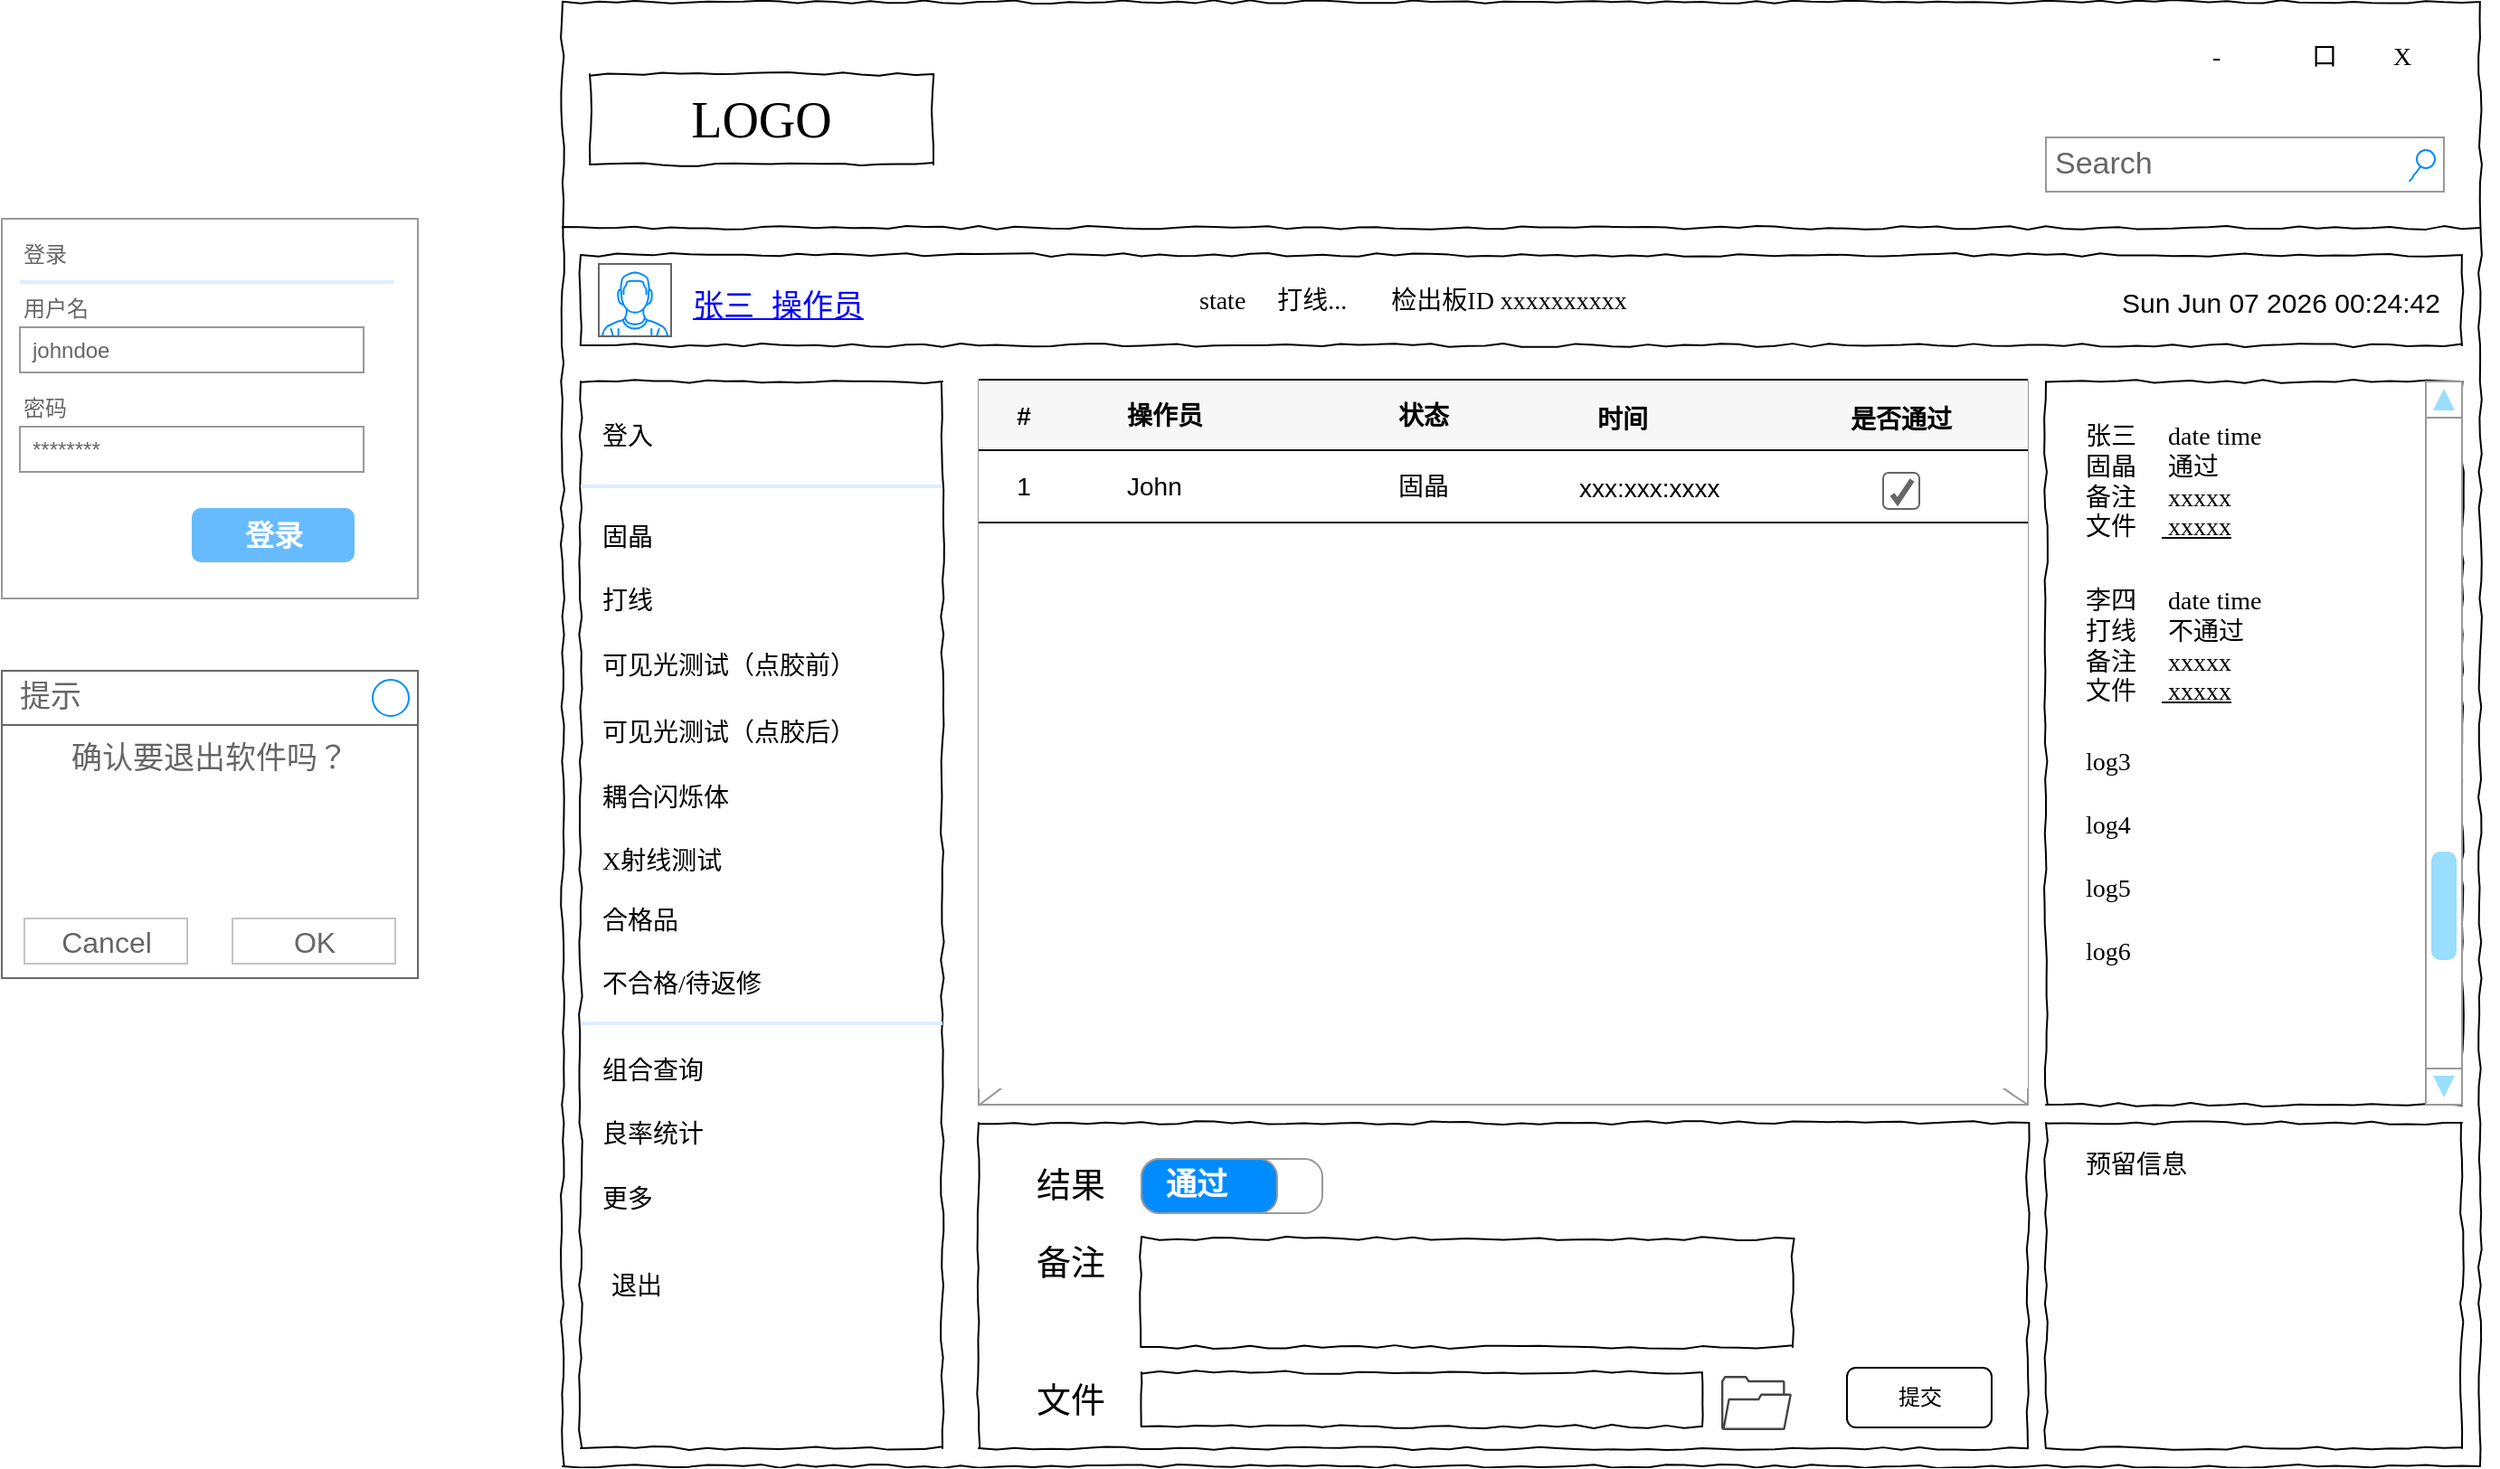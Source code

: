 <mxfile version="10.9.8" type="github"><diagram name="Page-1" id="03018318-947c-dd8e-b7a3-06fadd420f32"><mxGraphModel dx="1585" dy="579" grid="0" gridSize="10" guides="1" tooltips="1" connect="1" arrows="1" fold="1" page="0" pageScale="1" pageWidth="1100" pageHeight="850" background="#ffffff" math="0" shadow="0"><root><mxCell id="0"/><mxCell id="1" parent="0"/><mxCell id="677b7b8949515195-15" value="&lt;div style=&quot;text-align: justify&quot;&gt;&lt;br&gt;&lt;/div&gt;" style="whiteSpace=wrap;html=1;rounded=0;shadow=0;labelBackgroundColor=none;strokeColor=#000000;strokeWidth=1;fillColor=none;fontFamily=Verdana;fontSize=12;fontColor=#000000;align=center;verticalAlign=top;spacing=10;comic=1;" parent="1" vertex="1"><mxGeometry x="250" y="640" width="580" height="180" as="geometry"/></mxCell><mxCell id="677b7b8949515195-1" value="" style="whiteSpace=wrap;html=1;rounded=0;shadow=0;labelBackgroundColor=none;strokeColor=#000000;strokeWidth=1;fillColor=none;fontFamily=Verdana;fontSize=12;fontColor=#000000;align=center;comic=1;" parent="1" vertex="1"><mxGeometry x="20" y="20" width="1060" height="810" as="geometry"/></mxCell><mxCell id="677b7b8949515195-2" value="LOGO" style="whiteSpace=wrap;html=1;rounded=0;shadow=0;labelBackgroundColor=none;strokeColor=#000000;strokeWidth=1;fillColor=#ffffff;fontFamily=Verdana;fontSize=28;fontColor=#000000;align=center;comic=1;" parent="1" vertex="1"><mxGeometry x="35" y="60" width="190" height="50" as="geometry"/></mxCell><mxCell id="677b7b8949515195-3" value="Search" style="strokeWidth=1;shadow=0;dashed=0;align=center;html=1;shape=mxgraph.mockup.forms.searchBox;strokeColor=#999999;mainText=;fillColor=#ffffff;strokeColor2=#008cff;fontColor=#666666;fontSize=17;align=left;spacingLeft=3;rounded=0;labelBackgroundColor=none;comic=1;" parent="1" vertex="1"><mxGeometry x="840" y="95" width="220" height="30" as="geometry"/></mxCell><mxCell id="677b7b8949515195-5" value="-" style="text;html=1;points=[];align=left;verticalAlign=top;spacingTop=-4;fontSize=14;fontFamily=Verdana;fontColor=#000000;" parent="1" vertex="1"><mxGeometry x="930" y="40" width="60" height="20" as="geometry"/></mxCell><mxCell id="677b7b8949515195-6" value="口" style="text;html=1;points=[];align=left;verticalAlign=top;spacingTop=-4;fontSize=14;fontFamily=Verdana;fontColor=#000000;" parent="1" vertex="1"><mxGeometry x="985" y="40" width="60" height="20" as="geometry"/></mxCell><mxCell id="677b7b8949515195-7" value="X" style="text;html=1;points=[];align=left;verticalAlign=top;spacingTop=-4;fontSize=14;fontFamily=Verdana;fontColor=#000000;" parent="1" vertex="1"><mxGeometry x="1030" y="40" width="60" height="20" as="geometry"/></mxCell><mxCell id="677b7b8949515195-8" value="" style="whiteSpace=wrap;html=1;rounded=0;shadow=0;labelBackgroundColor=none;strokeColor=#000000;strokeWidth=1;fillColor=none;fontFamily=Verdana;fontSize=12;fontColor=#000000;align=center;comic=1;" parent="1" vertex="1"><mxGeometry x="30" y="230" width="200" height="590" as="geometry"/></mxCell><mxCell id="677b7b8949515195-9" value="" style="line;strokeWidth=1;html=1;rounded=0;shadow=0;labelBackgroundColor=none;fillColor=none;fontFamily=Verdana;fontSize=14;fontColor=#000000;align=center;comic=1;" parent="1" vertex="1"><mxGeometry x="20" y="140" width="1060" height="10" as="geometry"/></mxCell><mxCell id="677b7b8949515195-10" value="" style="whiteSpace=wrap;html=1;rounded=0;shadow=0;labelBackgroundColor=none;strokeColor=#000000;strokeWidth=1;fillColor=none;fontFamily=Verdana;fontSize=12;fontColor=#000000;align=center;comic=1;" parent="1" vertex="1"><mxGeometry x="30" y="160" width="1040" height="50" as="geometry"/></mxCell><mxCell id="677b7b8949515195-16" value="" style="verticalLabelPosition=bottom;shadow=0;dashed=0;align=center;html=1;verticalAlign=top;strokeWidth=1;shape=mxgraph.mockup.graphics.simpleIcon;strokeColor=#999999;fillColor=#ffffff;rounded=0;labelBackgroundColor=none;fontFamily=Verdana;fontSize=14;fontColor=#000000;comic=1;" parent="1" vertex="1"><mxGeometry x="250" y="230" width="580" height="400" as="geometry"/></mxCell><mxCell id="677b7b8949515195-25" value="" style="whiteSpace=wrap;html=1;rounded=0;shadow=0;labelBackgroundColor=none;strokeColor=#000000;strokeWidth=1;fillColor=none;fontFamily=Verdana;fontSize=12;fontColor=#000000;align=center;comic=1;" parent="1" vertex="1"><mxGeometry x="840" y="230" width="230" height="400" as="geometry"/></mxCell><mxCell id="677b7b8949515195-26" value="" style="whiteSpace=wrap;html=1;rounded=0;shadow=0;labelBackgroundColor=none;strokeColor=#000000;strokeWidth=1;fillColor=none;fontFamily=Verdana;fontSize=12;fontColor=#000000;align=center;comic=1;" parent="1" vertex="1"><mxGeometry x="840" y="640" width="230" height="180" as="geometry"/></mxCell><mxCell id="677b7b8949515195-27" value="登入" style="text;html=1;points=[];align=left;verticalAlign=top;spacingTop=-4;fontSize=14;fontFamily=Verdana;fontColor=#000000;" parent="1" vertex="1"><mxGeometry x="40" y="250" width="170" height="20" as="geometry"/></mxCell><mxCell id="677b7b8949515195-28" value="固晶" style="text;html=1;points=[];align=left;verticalAlign=top;spacingTop=-4;fontSize=14;fontFamily=Verdana;fontColor=#000000;" parent="1" vertex="1"><mxGeometry x="40" y="306" width="170" height="20" as="geometry"/></mxCell><mxCell id="677b7b8949515195-29" value="打线" style="text;html=1;points=[];align=left;verticalAlign=top;spacingTop=-4;fontSize=14;fontFamily=Verdana;fontColor=#000000;" parent="1" vertex="1"><mxGeometry x="40" y="341" width="170" height="20" as="geometry"/></mxCell><mxCell id="677b7b8949515195-30" value="可见光测试（点胶前）" style="text;html=1;points=[];align=left;verticalAlign=top;spacingTop=-4;fontSize=14;fontFamily=Verdana;fontColor=#000000;" parent="1" vertex="1"><mxGeometry x="40" y="377" width="170" height="20" as="geometry"/></mxCell><mxCell id="677b7b8949515195-31" value="X射线测试" style="text;html=1;points=[];align=left;verticalAlign=top;spacingTop=-4;fontSize=14;fontFamily=Verdana;fontColor=#000000;" parent="1" vertex="1"><mxGeometry x="40" y="485" width="170" height="20" as="geometry"/></mxCell><mxCell id="677b7b8949515195-33" value="组合查询" style="text;html=1;points=[];align=left;verticalAlign=top;spacingTop=-4;fontSize=14;fontFamily=Verdana;fontColor=#000000;" parent="1" vertex="1"><mxGeometry x="40" y="601" width="170" height="20" as="geometry"/></mxCell><mxCell id="677b7b8949515195-34" value="良率统计" style="text;html=1;points=[];align=left;verticalAlign=top;spacingTop=-4;fontSize=14;fontFamily=Verdana;fontColor=#000000;" parent="1" vertex="1"><mxGeometry x="40" y="636" width="170" height="20" as="geometry"/></mxCell><mxCell id="677b7b8949515195-35" value="更多" style="text;html=1;points=[];align=left;verticalAlign=top;spacingTop=-4;fontSize=14;fontFamily=Verdana;fontColor=#000000;" parent="1" vertex="1"><mxGeometry x="40" y="672" width="170" height="20" as="geometry"/></mxCell><mxCell id="677b7b8949515195-39" value="可见光测试（点胶后）" style="text;html=1;points=[];align=left;verticalAlign=top;spacingTop=-4;fontSize=14;fontFamily=Verdana;fontColor=#000000;" parent="1" vertex="1"><mxGeometry x="40" y="414" width="170" height="20" as="geometry"/></mxCell><mxCell id="677b7b8949515195-40" value="耦合闪烁体" style="text;html=1;points=[];align=left;verticalAlign=top;spacingTop=-4;fontSize=14;fontFamily=Verdana;fontColor=#000000;" parent="1" vertex="1"><mxGeometry x="40" y="450" width="170" height="20" as="geometry"/></mxCell><mxCell id="677b7b8949515195-41" value="退出" style="text;html=1;points=[];align=left;verticalAlign=top;spacingTop=-4;fontSize=14;fontFamily=Verdana;fontColor=#000000;" parent="1" vertex="1"><mxGeometry x="45" y="720" width="170" height="20" as="geometry"/></mxCell><mxCell id="677b7b8949515195-42" value="预留信息" style="text;html=1;points=[];align=left;verticalAlign=top;spacingTop=-4;fontSize=14;fontFamily=Verdana;fontColor=#000000;" parent="1" vertex="1"><mxGeometry x="860" y="653" width="170" height="20" as="geometry"/></mxCell><mxCell id="677b7b8949515195-44" value="张三&amp;nbsp; &amp;nbsp; &amp;nbsp;date time&lt;br&gt;固晶&amp;nbsp; &amp;nbsp; &amp;nbsp;通过&lt;br&gt;备注&amp;nbsp; &amp;nbsp; &amp;nbsp;xxxxx&lt;br&gt;文件&amp;nbsp; &amp;nbsp; &lt;u&gt;&amp;nbsp;xxxxx&lt;/u&gt;" style="text;html=1;points=[];align=left;verticalAlign=top;spacingTop=-4;fontSize=14;fontFamily=Verdana;" parent="1" vertex="1"><mxGeometry x="860" y="250" width="170" height="80" as="geometry"/></mxCell><mxCell id="677b7b8949515195-45" value="李四&amp;nbsp; &amp;nbsp; &amp;nbsp;date time&lt;br&gt;打线&amp;nbsp; &amp;nbsp; &amp;nbsp;不通过&lt;br&gt;备注&amp;nbsp; &amp;nbsp; &amp;nbsp;xxxxx&lt;br&gt;文件&amp;nbsp; &amp;nbsp;&amp;nbsp;&lt;u&gt;&amp;nbsp;xxxxx&lt;/u&gt;" style="text;html=1;points=[];align=left;verticalAlign=top;spacingTop=-4;fontSize=14;fontFamily=Verdana;fontColor=#000000;" parent="1" vertex="1"><mxGeometry x="860" y="341" width="170" height="20" as="geometry"/></mxCell><mxCell id="677b7b8949515195-46" value="log3" style="text;html=1;points=[];align=left;verticalAlign=top;spacingTop=-4;fontSize=14;fontFamily=Verdana;fontColor=#000000;" parent="1" vertex="1"><mxGeometry x="860" y="430" width="170" height="20" as="geometry"/></mxCell><mxCell id="677b7b8949515195-47" value="log4" style="text;html=1;points=[];align=left;verticalAlign=top;spacingTop=-4;fontSize=14;fontFamily=Verdana;fontColor=#000000;" parent="1" vertex="1"><mxGeometry x="860" y="465" width="170" height="20" as="geometry"/></mxCell><mxCell id="677b7b8949515195-48" value="log5" style="text;html=1;points=[];align=left;verticalAlign=top;spacingTop=-4;fontSize=14;fontFamily=Verdana;fontColor=#000000;" parent="1" vertex="1"><mxGeometry x="860" y="500" width="170" height="20" as="geometry"/></mxCell><mxCell id="677b7b8949515195-49" value="log6" style="text;html=1;points=[];align=left;verticalAlign=top;spacingTop=-4;fontSize=14;fontFamily=Verdana;fontColor=#000000;" parent="1" vertex="1"><mxGeometry x="860" y="535" width="170" height="20" as="geometry"/></mxCell><mxCell id="wk2fBl9NDgwwIxbdV6Cv-1" value="" style="verticalLabelPosition=bottom;shadow=0;dashed=0;align=center;html=1;verticalAlign=top;strokeWidth=1;shape=mxgraph.mockup.containers.userMale;strokeColor=#666666;strokeColor2=#008cff;fillColor=#ffffff;" vertex="1" parent="1"><mxGeometry x="40" y="165" width="40" height="40" as="geometry"/></mxCell><mxCell id="wk2fBl9NDgwwIxbdV6Cv-2" value="张三&amp;nbsp; 操作员" style="shape=rectangle;strokeColor=none;fillColor=none;linkText=;fontSize=17;fontColor=#0000ff;fontStyle=4;html=1;align=left;" vertex="1" parent="1"><mxGeometry x="90" y="174" width="150" height="30" as="geometry"/></mxCell><mxCell id="wk2fBl9NDgwwIxbdV6Cv-3" value="" style="strokeWidth=1;shadow=0;dashed=0;align=center;html=1;shape=mxgraph.mockup.forms.rrect;rSize=0;strokeColor=#999999;fillColor=#ffffff;" vertex="1" parent="1"><mxGeometry x="-290" y="140" width="230" height="210" as="geometry"/></mxCell><mxCell id="wk2fBl9NDgwwIxbdV6Cv-4" value="登录" style="strokeWidth=1;shadow=0;dashed=0;align=center;html=1;shape=mxgraph.mockup.forms.anchor;fontSize=12;fontColor=#666666;align=left;resizeWidth=1;spacingLeft=0;" vertex="1" parent="wk2fBl9NDgwwIxbdV6Cv-3"><mxGeometry width="115.0" height="20" relative="1" as="geometry"><mxPoint x="10" y="10" as="offset"/></mxGeometry></mxCell><mxCell id="wk2fBl9NDgwwIxbdV6Cv-5" value="" style="shape=line;strokeColor=#ddeeff;strokeWidth=2;html=1;resizeWidth=1;" vertex="1" parent="wk2fBl9NDgwwIxbdV6Cv-3"><mxGeometry width="207.0" height="10" relative="1" as="geometry"><mxPoint x="10" y="30" as="offset"/></mxGeometry></mxCell><mxCell id="wk2fBl9NDgwwIxbdV6Cv-6" value="用户名" style="strokeWidth=1;shadow=0;dashed=0;align=center;html=1;shape=mxgraph.mockup.forms.anchor;fontSize=12;fontColor=#666666;align=left;resizeWidth=1;spacingLeft=0;" vertex="1" parent="wk2fBl9NDgwwIxbdV6Cv-3"><mxGeometry width="115.0" height="20" relative="1" as="geometry"><mxPoint x="10" y="40" as="offset"/></mxGeometry></mxCell><mxCell id="wk2fBl9NDgwwIxbdV6Cv-7" value="johndoe" style="strokeWidth=1;shadow=0;dashed=0;align=center;html=1;shape=mxgraph.mockup.forms.rrect;rSize=0;strokeColor=#999999;fontColor=#666666;align=left;spacingLeft=5;resizeWidth=1;" vertex="1" parent="wk2fBl9NDgwwIxbdV6Cv-3"><mxGeometry width="190" height="25" relative="1" as="geometry"><mxPoint x="10" y="60" as="offset"/></mxGeometry></mxCell><mxCell id="wk2fBl9NDgwwIxbdV6Cv-8" value="密码" style="strokeWidth=1;shadow=0;dashed=0;align=center;html=1;shape=mxgraph.mockup.forms.anchor;fontSize=12;fontColor=#666666;align=left;resizeWidth=1;spacingLeft=0;" vertex="1" parent="wk2fBl9NDgwwIxbdV6Cv-3"><mxGeometry width="115.0" height="20" relative="1" as="geometry"><mxPoint x="10" y="95" as="offset"/></mxGeometry></mxCell><mxCell id="wk2fBl9NDgwwIxbdV6Cv-9" value="********" style="strokeWidth=1;shadow=0;dashed=0;align=center;html=1;shape=mxgraph.mockup.forms.rrect;rSize=0;strokeColor=#999999;fontColor=#666666;align=left;spacingLeft=5;resizeWidth=1;" vertex="1" parent="wk2fBl9NDgwwIxbdV6Cv-3"><mxGeometry width="190" height="25" relative="1" as="geometry"><mxPoint x="10" y="115" as="offset"/></mxGeometry></mxCell><mxCell id="wk2fBl9NDgwwIxbdV6Cv-10" value="登录" style="strokeWidth=1;shadow=0;dashed=0;align=center;html=1;shape=mxgraph.mockup.forms.rrect;rSize=5;strokeColor=none;fontColor=#ffffff;fillColor=#66bbff;fontSize=16;fontStyle=1;" vertex="1" parent="wk2fBl9NDgwwIxbdV6Cv-3"><mxGeometry y="1" width="90" height="30" relative="1" as="geometry"><mxPoint x="105" y="-50" as="offset"/></mxGeometry></mxCell><mxCell id="wk2fBl9NDgwwIxbdV6Cv-17" value="" style="verticalLabelPosition=bottom;shadow=0;dashed=0;align=center;html=1;verticalAlign=top;strokeWidth=1;shape=mxgraph.mockup.navigation.scrollBar;fillColor=#ffffff;strokeColor=#999999;barPos=20;fillColor2=#99ddff;strokeColor2=none;direction=north;" vertex="1" parent="1"><mxGeometry x="1050" y="230" width="20" height="400" as="geometry"/></mxCell><mxCell id="wk2fBl9NDgwwIxbdV6Cv-19" value="确认要退出软件吗？" style="strokeWidth=1;shadow=0;dashed=0;align=center;html=1;shape=mxgraph.mockup.containers.rrect;rSize=0;strokeColor=#666666;fontColor=#666666;fontSize=17;verticalAlign=top;whiteSpace=wrap;fillColor=#ffffff;spacingTop=32;" vertex="1" parent="1"><mxGeometry x="-290" y="390" width="230" height="170" as="geometry"/></mxCell><mxCell id="wk2fBl9NDgwwIxbdV6Cv-20" value="提示" style="strokeWidth=1;shadow=0;dashed=0;align=center;html=1;shape=mxgraph.mockup.containers.rrect;rSize=0;fontSize=17;fontColor=#666666;strokeColor=#666666;align=left;spacingLeft=8;fillColor=none;resizeWidth=1;" vertex="1" parent="wk2fBl9NDgwwIxbdV6Cv-19"><mxGeometry width="230" height="30" relative="1" as="geometry"/></mxCell><mxCell id="wk2fBl9NDgwwIxbdV6Cv-21" value="" style="shape=ellipse;strokeColor=#008cff;resizable=0;fillColor=none;html=1;" vertex="1" parent="wk2fBl9NDgwwIxbdV6Cv-20"><mxGeometry x="1" y="0.5" width="20" height="20" relative="1" as="geometry"><mxPoint x="-25" y="-10" as="offset"/></mxGeometry></mxCell><mxCell id="wk2fBl9NDgwwIxbdV6Cv-22" value="Cancel" style="strokeWidth=1;shadow=0;dashed=0;align=center;html=1;shape=mxgraph.mockup.containers.rrect;rSize=0;fontSize=16;fontColor=#666666;strokeColor=#c4c4c4;whiteSpace=wrap;fillColor=none;" vertex="1" parent="wk2fBl9NDgwwIxbdV6Cv-19"><mxGeometry x="0.25" y="1" width="90" height="25" relative="1" as="geometry"><mxPoint x="-45" y="-33" as="offset"/></mxGeometry></mxCell><mxCell id="wk2fBl9NDgwwIxbdV6Cv-23" value="OK" style="strokeWidth=1;shadow=0;dashed=0;align=center;html=1;shape=mxgraph.mockup.containers.rrect;rSize=0;fontSize=16;fontColor=#666666;strokeColor=#c4c4c4;whiteSpace=wrap;fillColor=none;" vertex="1" parent="wk2fBl9NDgwwIxbdV6Cv-19"><mxGeometry x="0.75" y="1" width="90" height="25" relative="1" as="geometry"><mxPoint x="-45" y="-33" as="offset"/></mxGeometry></mxCell><UserObject label="&lt;font style=&quot;font-size: 15px&quot;&gt;%date{ddd mmm dd yyyy HH:MM:ss}%&lt;/font&gt;" placeholders="1" id="wk2fBl9NDgwwIxbdV6Cv-26"><mxCell style="text;html=1;strokeColor=none;fillColor=none;align=center;verticalAlign=middle;whiteSpace=wrap;overflow=hidden;strokeWidth=4;" vertex="1" parent="1"><mxGeometry x="880" y="175" width="180" height="20" as="geometry"/></mxCell></UserObject><mxCell id="wk2fBl9NDgwwIxbdV6Cv-28" value="&lt;font style=&quot;font-size: 19px&quot;&gt;结果&lt;/font&gt;" style="text;html=1;points=[];align=left;verticalAlign=top;spacingTop=-4;fontSize=14;fontFamily=Verdana;fontColor=#000000;" vertex="1" parent="1"><mxGeometry x="280" y="660.5" width="50" height="20" as="geometry"/></mxCell><mxCell id="wk2fBl9NDgwwIxbdV6Cv-29" value="state&amp;nbsp; &amp;nbsp; &amp;nbsp;打线...&amp;nbsp; &amp;nbsp; &amp;nbsp; &amp;nbsp;检出板ID xxxxxxxxxx&amp;nbsp; &amp;nbsp;" style="text;html=1;points=[];align=left;verticalAlign=top;spacingTop=-4;fontSize=14;fontFamily=Verdana;fontColor=#000000;" vertex="1" parent="1"><mxGeometry x="370" y="175" width="310" height="20" as="geometry"/></mxCell><mxCell id="wk2fBl9NDgwwIxbdV6Cv-31" value="" style="shape=line;strokeColor=#ddeeff;strokeWidth=2;html=1;resizeWidth=1;" vertex="1" parent="1"><mxGeometry x="30" y="580" width="200" height="10" as="geometry"><mxPoint x="10" y="30" as="offset"/></mxGeometry></mxCell><mxCell id="wk2fBl9NDgwwIxbdV6Cv-32" value="通过" style="strokeWidth=1;shadow=0;dashed=0;align=center;html=1;shape=mxgraph.mockup.buttons.onOffButton;fillColor=#ffffff;gradientColor=none;strokeColor=#999999;buttonState=on;fillColor2=#008cff;fontColor=#ffffff;fontSize=17;mainText=;spacingRight=40;fontStyle=1;" vertex="1" parent="1"><mxGeometry x="340" y="660" width="100" height="30" as="geometry"/></mxCell><mxCell id="wk2fBl9NDgwwIxbdV6Cv-33" value="&lt;font style=&quot;font-size: 19px&quot;&gt;备注&lt;/font&gt;" style="text;html=1;points=[];align=left;verticalAlign=top;spacingTop=-4;fontSize=14;fontFamily=Verdana;fontColor=#000000;" vertex="1" parent="1"><mxGeometry x="280" y="704" width="50" height="20" as="geometry"/></mxCell><mxCell id="wk2fBl9NDgwwIxbdV6Cv-34" value="" style="whiteSpace=wrap;html=1;rounded=0;shadow=0;labelBackgroundColor=none;strokeColor=#000000;strokeWidth=1;fillColor=none;fontFamily=Verdana;fontSize=12;fontColor=#000000;align=center;comic=1;" vertex="1" parent="1"><mxGeometry x="340" y="704" width="360" height="60" as="geometry"/></mxCell><mxCell id="wk2fBl9NDgwwIxbdV6Cv-36" value="" style="shape=line;strokeColor=#ddeeff;strokeWidth=2;html=1;resizeWidth=1;" vertex="1" parent="1"><mxGeometry x="30" y="283" width="200" height="10" as="geometry"><mxPoint x="10" y="30" as="offset"/></mxGeometry></mxCell><mxCell id="wk2fBl9NDgwwIxbdV6Cv-37" value="&lt;font style=&quot;font-size: 19px&quot;&gt;文件&lt;/font&gt;" style="text;html=1;points=[];align=left;verticalAlign=top;spacingTop=-4;fontSize=14;fontFamily=Verdana;fontColor=#000000;" vertex="1" parent="1"><mxGeometry x="280" y="780" width="50" height="20" as="geometry"/></mxCell><mxCell id="wk2fBl9NDgwwIxbdV6Cv-38" value="" style="whiteSpace=wrap;html=1;rounded=0;shadow=0;labelBackgroundColor=none;strokeColor=#000000;strokeWidth=1;fillColor=none;fontFamily=Verdana;fontSize=12;fontColor=#000000;align=center;comic=1;" vertex="1" parent="1"><mxGeometry x="340" y="778" width="310" height="30" as="geometry"/></mxCell><mxCell id="wk2fBl9NDgwwIxbdV6Cv-42" value="" style="pointerEvents=1;shadow=0;dashed=0;html=1;strokeColor=none;fillColor=#434445;aspect=fixed;labelPosition=center;verticalLabelPosition=bottom;verticalAlign=top;align=center;outlineConnect=0;shape=mxgraph.vvd.folder;" vertex="1" parent="1"><mxGeometry x="660.5" y="780" width="39" height="30" as="geometry"/></mxCell><mxCell id="wk2fBl9NDgwwIxbdV6Cv-44" value="提交" style="rounded=1;align=center;html=1;fontSize=12;labelBackgroundColor=none;" vertex="1" parent="1"><mxGeometry x="730" y="775.5" width="80" height="33" as="geometry"/></mxCell><mxCell id="wk2fBl9NDgwwIxbdV6Cv-45" value="" style="html=1;shadow=0;dashed=0;shape=partialRectangle;top=0;bottom=0;right=0;left=0;labelBackgroundColor=none;align=left;" vertex="1" parent="1"><mxGeometry x="250" y="229" width="580" height="392" as="geometry"/></mxCell><mxCell id="wk2fBl9NDgwwIxbdV6Cv-46" value="" style="html=1;shadow=0;dashed=0;shape=mxgraph.bootstrap.horLines;strokeColor=inherit;fillColor=#000000;fillOpacity=3;resizeWidth=1;" vertex="1" parent="wk2fBl9NDgwwIxbdV6Cv-45"><mxGeometry width="580" height="40" relative="1" as="geometry"/></mxCell><mxCell id="wk2fBl9NDgwwIxbdV6Cv-47" value="#" style="html=1;shadow=0;dashed=0;shape=mxgraph.bootstrap.rect;strokeColor=none;fillColor=none;fontSize=14;fontStyle=1;whiteSpace=wrap;resizeHeight=1;" vertex="1" parent="wk2fBl9NDgwwIxbdV6Cv-46"><mxGeometry width="50" height="40" relative="1" as="geometry"/></mxCell><mxCell id="wk2fBl9NDgwwIxbdV6Cv-48" value="操作员" style="html=1;shadow=0;dashed=0;shape=mxgraph.bootstrap.rect;strokeColor=none;fillColor=none;fontSize=14;fontStyle=1;align=left;whiteSpace=wrap;resizeHeight=1;" vertex="1" parent="wk2fBl9NDgwwIxbdV6Cv-46"><mxGeometry width="150" height="40" relative="1" as="geometry"><mxPoint x="80" as="offset"/></mxGeometry></mxCell><mxCell id="wk2fBl9NDgwwIxbdV6Cv-49" value="状态" style="html=1;shadow=0;dashed=0;shape=mxgraph.bootstrap.rect;strokeColor=none;fillColor=none;fontSize=14;fontStyle=1;align=left;whiteSpace=wrap;resizeHeight=1;" vertex="1" parent="wk2fBl9NDgwwIxbdV6Cv-46"><mxGeometry width="120" height="40" relative="1" as="geometry"><mxPoint x="230" as="offset"/></mxGeometry></mxCell><mxCell id="wk2fBl9NDgwwIxbdV6Cv-50" value="时间" style="html=1;shadow=0;dashed=0;shape=mxgraph.bootstrap.rect;strokeColor=none;fillColor=none;fontSize=14;fontStyle=1;align=left;whiteSpace=wrap;resizeHeight=1;" vertex="1" parent="wk2fBl9NDgwwIxbdV6Cv-46"><mxGeometry width="150" height="40" relative="1" as="geometry"><mxPoint x="340" y="1.5" as="offset"/></mxGeometry></mxCell><mxCell id="wk2fBl9NDgwwIxbdV6Cv-51" value="是否通过" style="html=1;shadow=0;dashed=0;shape=mxgraph.bootstrap.rect;strokeColor=none;fillColor=none;fontSize=14;fontStyle=1;align=left;whiteSpace=wrap;resizeHeight=1;" vertex="1" parent="wk2fBl9NDgwwIxbdV6Cv-46"><mxGeometry width="100" height="40" relative="1" as="geometry"><mxPoint x="480" y="1.5" as="offset"/></mxGeometry></mxCell><mxCell id="wk2fBl9NDgwwIxbdV6Cv-53" value="" style="strokeColor=inherit;fillColor=inherit;gradientColor=inherit;html=1;shadow=0;dashed=0;shape=mxgraph.bootstrap.horLines;resizeWidth=1;" vertex="1" parent="wk2fBl9NDgwwIxbdV6Cv-45"><mxGeometry width="580" height="40" relative="1" as="geometry"><mxPoint y="39" as="offset"/></mxGeometry></mxCell><mxCell id="wk2fBl9NDgwwIxbdV6Cv-54" value="1" style="html=1;shadow=0;dashed=0;shape=mxgraph.bootstrap.rect;strokeColor=none;fillColor=none;fontSize=14;whiteSpace=wrap;resizeHeight=1;" vertex="1" parent="wk2fBl9NDgwwIxbdV6Cv-53"><mxGeometry width="50" height="40" relative="1" as="geometry"/></mxCell><mxCell id="wk2fBl9NDgwwIxbdV6Cv-55" value="John" style="html=1;shadow=0;dashed=0;shape=mxgraph.bootstrap.rect;strokeColor=none;fillColor=none;fontSize=14;align=left;whiteSpace=wrap;resizeHeight=1;" vertex="1" parent="wk2fBl9NDgwwIxbdV6Cv-53"><mxGeometry width="150" height="40" relative="1" as="geometry"><mxPoint x="80" as="offset"/></mxGeometry></mxCell><mxCell id="wk2fBl9NDgwwIxbdV6Cv-56" value="固晶" style="html=1;shadow=0;dashed=0;shape=mxgraph.bootstrap.rect;strokeColor=none;fillColor=none;fontSize=14;align=left;whiteSpace=wrap;resizeHeight=1;" vertex="1" parent="wk2fBl9NDgwwIxbdV6Cv-53"><mxGeometry width="150" height="40" relative="1" as="geometry"><mxPoint x="230" as="offset"/></mxGeometry></mxCell><mxCell id="wk2fBl9NDgwwIxbdV6Cv-57" value="xxx:xxx:xxxx" style="html=1;shadow=0;dashed=0;shape=mxgraph.bootstrap.rect;strokeColor=none;fillColor=none;fontSize=14;align=left;whiteSpace=wrap;resizeHeight=1;" vertex="1" parent="wk2fBl9NDgwwIxbdV6Cv-53"><mxGeometry width="150" height="40" relative="1" as="geometry"><mxPoint x="330" y="0.5" as="offset"/></mxGeometry></mxCell><mxCell id="wk2fBl9NDgwwIxbdV6Cv-58" value="" style="html=1;shadow=0;dashed=0;shape=mxgraph.bootstrap.checkbox;strokeColor=#666666;fillColor=#ffffff;" vertex="1" parent="wk2fBl9NDgwwIxbdV6Cv-53"><mxGeometry y="0.5" width="20" height="20" relative="1" as="geometry"><mxPoint x="500" y="-7.5" as="offset"/></mxGeometry></mxCell><mxCell id="wk2fBl9NDgwwIxbdV6Cv-74" value="合格品" style="text;html=1;points=[];align=left;verticalAlign=top;spacingTop=-4;fontSize=14;fontFamily=Verdana;fontColor=#000000;" vertex="1" parent="1"><mxGeometry x="40" y="518" width="170" height="20" as="geometry"/></mxCell><mxCell id="wk2fBl9NDgwwIxbdV6Cv-75" value="不合格/待返修" style="text;html=1;points=[];align=left;verticalAlign=top;spacingTop=-4;fontSize=14;fontFamily=Verdana;fontColor=#000000;" vertex="1" parent="1"><mxGeometry x="40" y="553" width="170" height="20" as="geometry"/></mxCell></root></mxGraphModel></diagram></mxfile>